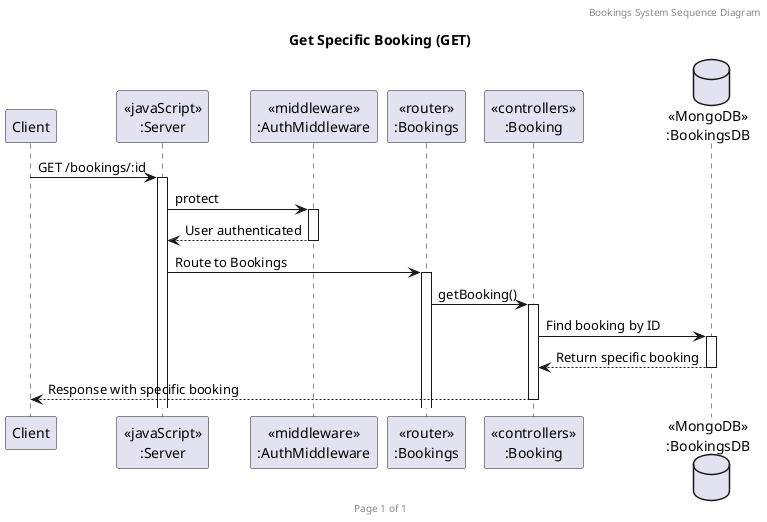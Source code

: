 @startuml Get Specific Booking

header Bookings System Sequence Diagram
footer Page %page% of %lastpage%
title "Get Specific Booking (GET)"

participant "Client" as client
participant "<<javaScript>>\n:Server" as server
participant "<<middleware>>\n:AuthMiddleware" as authMiddleware
participant "<<router>>\n:Bookings" as bookingsRouter
participant "<<controllers>>\n:Booking" as bookingController
database "<<MongoDB>>\n:BookingsDB" as BookingsDatabase

client->server ++: GET /bookings/:id
server->authMiddleware ++: protect
authMiddleware --> server --: User authenticated
server->bookingsRouter ++: Route to Bookings
bookingsRouter->bookingController ++: getBooking()
bookingController->BookingsDatabase ++: Find booking by ID
BookingsDatabase --> bookingController --: Return specific booking
bookingController-->client --: Response with specific booking

@enduml
